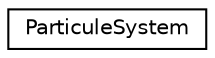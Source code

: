 digraph "Graphical Class Hierarchy"
{
 // LATEX_PDF_SIZE
  edge [fontname="Helvetica",fontsize="10",labelfontname="Helvetica",labelfontsize="10"];
  node [fontname="Helvetica",fontsize="10",shape=record];
  rankdir="LR";
  Node0 [label="ParticuleSystem",height=0.2,width=0.4,color="black", fillcolor="white", style="filled",URL="$classParticuleSystem.html",tooltip=" "];
}
